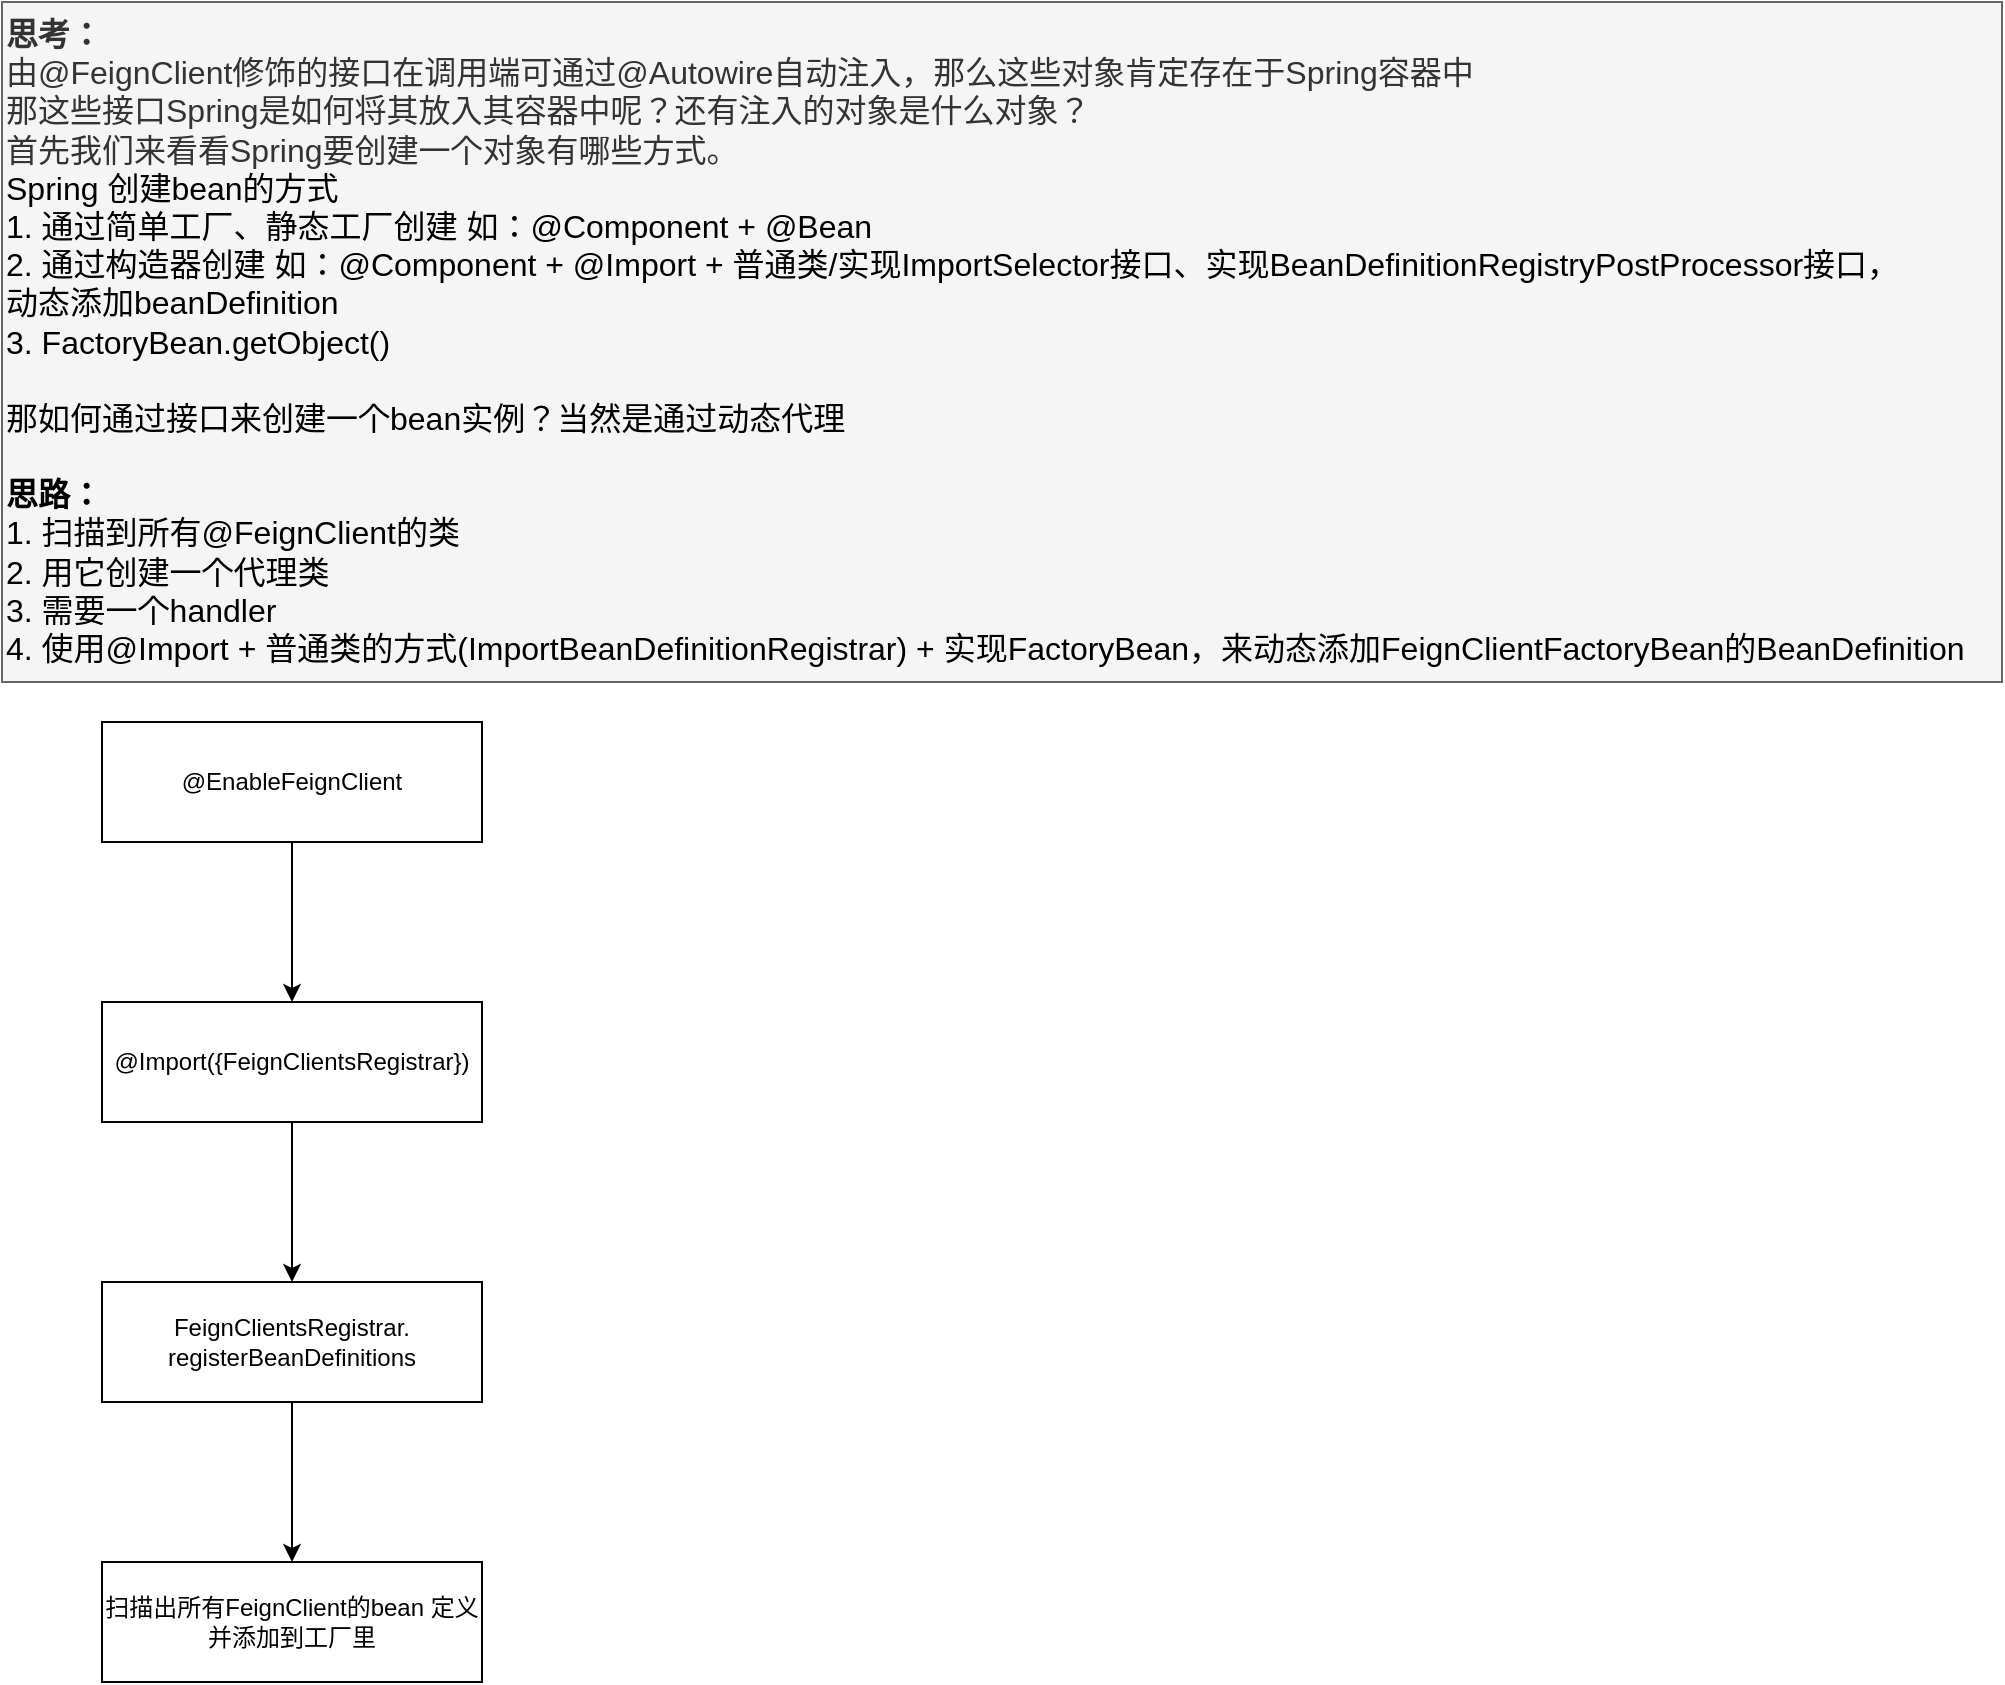 <mxfile version="26.2.13">
  <diagram name="第 1 页" id="zsBhueWkol6OUL7pbt6Z">
    <mxGraphModel dx="1236" dy="790" grid="1" gridSize="10" guides="1" tooltips="1" connect="1" arrows="1" fold="1" page="1" pageScale="1" pageWidth="827" pageHeight="1169" math="0" shadow="0">
      <root>
        <mxCell id="0" />
        <mxCell id="1" parent="0" />
        <mxCell id="EnDtAUhqjSUgPeUe0Z8r-2" value="&lt;div&gt;&lt;b&gt;思考：&lt;/b&gt;&lt;/div&gt;由@FeignClient修饰的接口在调用端可通过@Autowire自动注入，那么这些对象肯定存在于Spring容器中&lt;div&gt;那这些接口Spring是如何将其放入其容器中呢？还有注入的对象是什么对象？&lt;/div&gt;&lt;div&gt;首先我们来看看Spring要创建一个对象有哪些方式。&lt;/div&gt;&lt;div&gt;&lt;span style=&quot;color: rgb(0, 0, 0);&quot;&gt;Spring 创建bean的方式&lt;/span&gt;&lt;div style=&quot;color: rgb(0, 0, 0);&quot;&gt;1. 通过简单工厂、静态工厂创建 如：@Component +&amp;nbsp;&lt;span style=&quot;background-color: transparent;&quot;&gt;@Bean&lt;/span&gt;&lt;/div&gt;&lt;div style=&quot;color: rgb(0, 0, 0);&quot;&gt;2. 通过构造器创建 如：@Component + @Import + 普通类/实现ImportSelector接口、&lt;span style=&quot;background-color: transparent;&quot;&gt;实现BeanDefinitionRegistryPostProcessor接口，&lt;/span&gt;&lt;/div&gt;&lt;div style=&quot;color: rgb(0, 0, 0);&quot;&gt;&lt;span style=&quot;background-color: transparent;&quot;&gt;动态添加beanDefinition&lt;/span&gt;&lt;/div&gt;&lt;div style=&quot;color: rgb(0, 0, 0);&quot;&gt;3. FactoryBean.getObject()&lt;br&gt;&lt;/div&gt;&lt;/div&gt;&lt;div style=&quot;color: rgb(0, 0, 0);&quot;&gt;&lt;br&gt;&lt;/div&gt;&lt;div style=&quot;color: rgb(0, 0, 0);&quot;&gt;那如何通过接口来创建一个bean实例？当然是通过动态代理&lt;/div&gt;&lt;div style=&quot;color: rgb(0, 0, 0);&quot;&gt;&lt;br&gt;&lt;/div&gt;&lt;div style=&quot;color: rgb(0, 0, 0);&quot;&gt;&lt;b&gt;思路：&lt;/b&gt;&lt;/div&gt;&lt;div style=&quot;color: rgb(0, 0, 0);&quot;&gt;1. 扫描到所有@FeignClient的类&lt;/div&gt;&lt;div style=&quot;color: rgb(0, 0, 0);&quot;&gt;2. 用它创建一个代理类&lt;/div&gt;&lt;div style=&quot;color: rgb(0, 0, 0);&quot;&gt;3. 需要一个handler&lt;/div&gt;&lt;div style=&quot;color: rgb(0, 0, 0);&quot;&gt;4. 使用@Import + 普通类的方式(ImportBeanDefinitionRegistrar) + 实现FactoryBean，来动态添加FeignClientFactoryBean的BeanDefinition&lt;/div&gt;" style="text;html=1;align=left;verticalAlign=top;resizable=0;points=[];autosize=1;strokeColor=#666666;fillColor=#f5f5f5;fontSize=16;fontColor=#333333;" parent="1" vertex="1">
          <mxGeometry x="80" y="40" width="1000" height="340" as="geometry" />
        </mxCell>
        <mxCell id="5gbEk6pbdHkCbltCyMtl-3" value="" style="edgeStyle=orthogonalEdgeStyle;rounded=0;orthogonalLoop=1;jettySize=auto;html=1;" parent="1" source="5gbEk6pbdHkCbltCyMtl-1" target="5gbEk6pbdHkCbltCyMtl-2" edge="1">
          <mxGeometry relative="1" as="geometry" />
        </mxCell>
        <mxCell id="5gbEk6pbdHkCbltCyMtl-1" value="@EnableFeignClient" style="rounded=0;whiteSpace=wrap;html=1;" parent="1" vertex="1">
          <mxGeometry x="130" y="400" width="190" height="60" as="geometry" />
        </mxCell>
        <mxCell id="5gbEk6pbdHkCbltCyMtl-5" value="" style="edgeStyle=orthogonalEdgeStyle;rounded=0;orthogonalLoop=1;jettySize=auto;html=1;" parent="1" source="5gbEk6pbdHkCbltCyMtl-2" target="5gbEk6pbdHkCbltCyMtl-4" edge="1">
          <mxGeometry relative="1" as="geometry" />
        </mxCell>
        <mxCell id="5gbEk6pbdHkCbltCyMtl-2" value="@Import({FeignClientsRegistrar})" style="rounded=0;whiteSpace=wrap;html=1;" parent="1" vertex="1">
          <mxGeometry x="130" y="540" width="190" height="60" as="geometry" />
        </mxCell>
        <mxCell id="5gbEk6pbdHkCbltCyMtl-7" value="" style="edgeStyle=orthogonalEdgeStyle;rounded=0;orthogonalLoop=1;jettySize=auto;html=1;" parent="1" source="5gbEk6pbdHkCbltCyMtl-4" target="5gbEk6pbdHkCbltCyMtl-6" edge="1">
          <mxGeometry relative="1" as="geometry" />
        </mxCell>
        <mxCell id="5gbEk6pbdHkCbltCyMtl-4" value="FeignClientsRegistrar.&lt;div&gt;registerBeanDefinitions&lt;/div&gt;" style="rounded=0;whiteSpace=wrap;html=1;" parent="1" vertex="1">
          <mxGeometry x="130" y="680" width="190" height="60" as="geometry" />
        </mxCell>
        <mxCell id="5gbEk6pbdHkCbltCyMtl-6" value="扫描出所有FeignClient的bean 定义&lt;div&gt;并添加到工厂里&lt;/div&gt;" style="rounded=0;whiteSpace=wrap;html=1;" parent="1" vertex="1">
          <mxGeometry x="130" y="820" width="190" height="60" as="geometry" />
        </mxCell>
      </root>
    </mxGraphModel>
  </diagram>
</mxfile>
